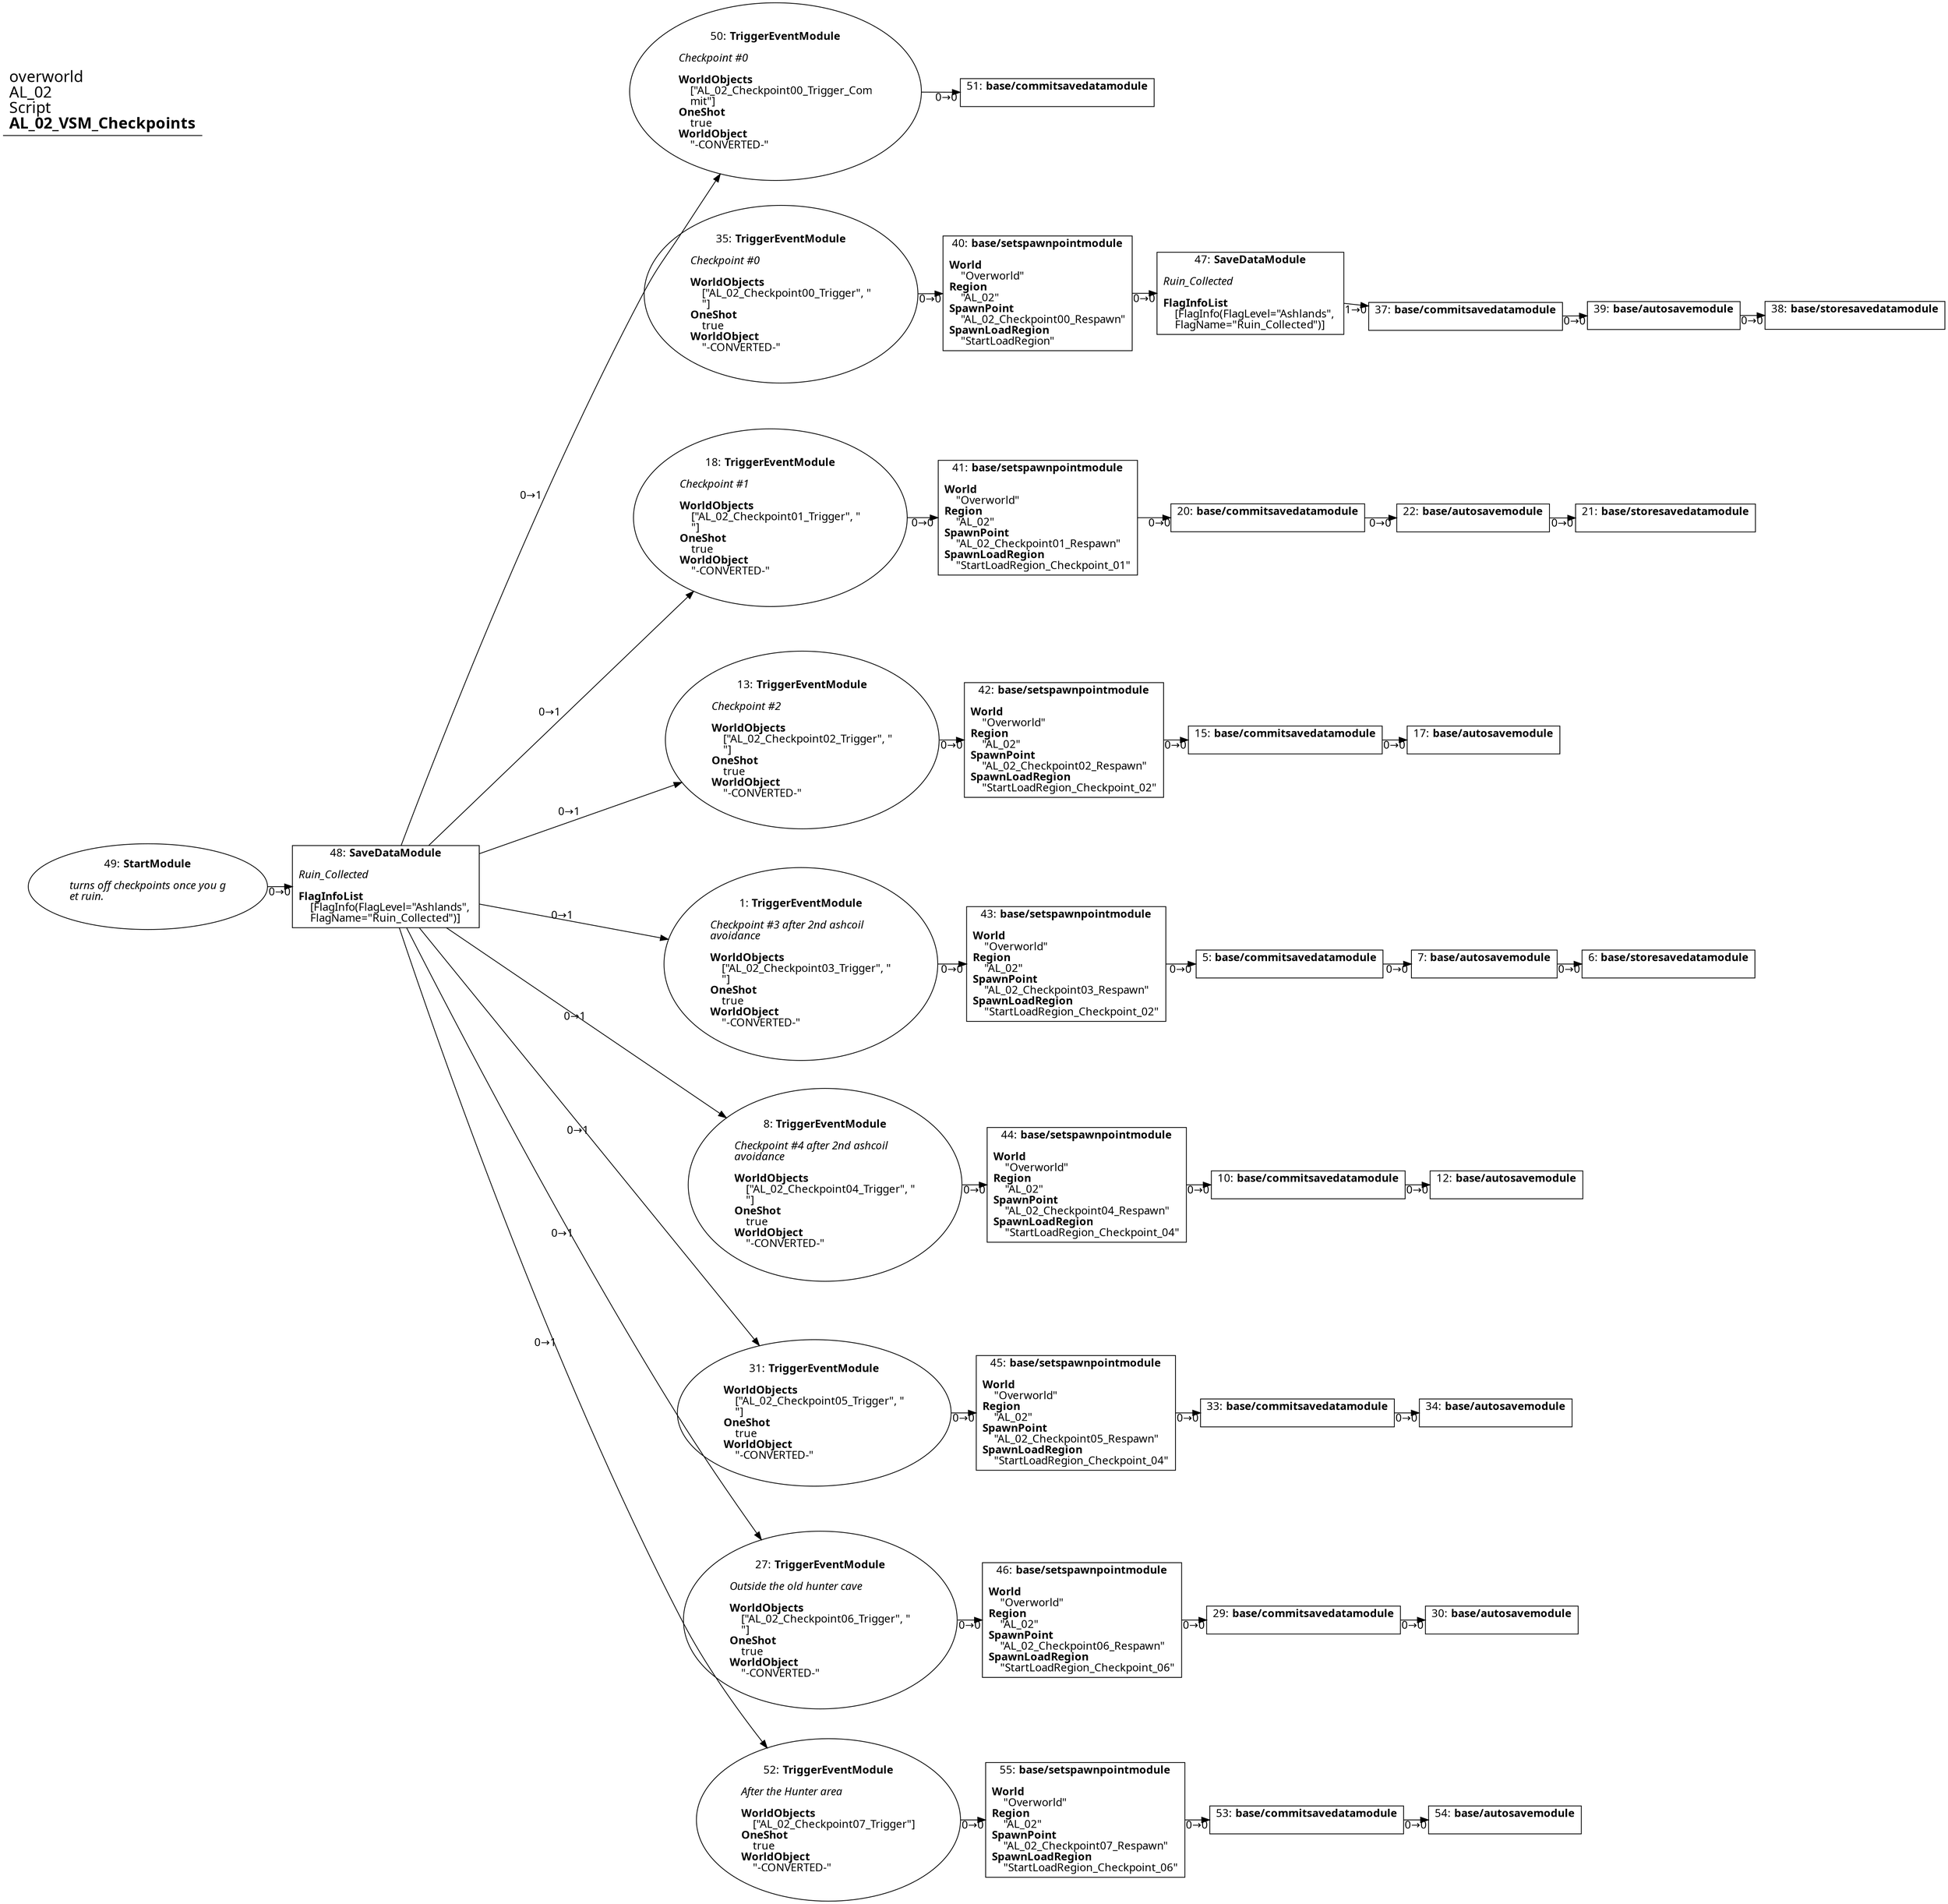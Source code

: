 digraph {
    layout = fdp;
    overlap = prism;
    sep = "+16";
    splines = spline;

    node [ shape = box ];

    graph [ fontname = "Segoe UI" ];
    node [ fontname = "Segoe UI" ];
    edge [ fontname = "Segoe UI" ];

    1 [ label = <1: <b>TriggerEventModule</b><br/><br/><i>Checkpoint #3 after 2nd ashcoil <br align="left"/>avoidance<br align="left"/></i><br align="left"/><b>WorldObjects</b><br align="left"/>    [&quot;AL_02_Checkpoint03_Trigger&quot;, &quot;<br align="left"/>    &quot;]<br align="left"/><b>OneShot</b><br align="left"/>    true<br align="left"/><b>WorldObject</b><br align="left"/>    &quot;-CONVERTED-&quot;<br align="left"/>> ];
    1 [ shape = oval ]
    1 [ pos = "0.13100001,-0.141!" ];
    1 -> 43 [ label = "0→0" ];

    5 [ label = <5: <b>base/commitsavedatamodule</b><br/><br/>> ];
    5 [ pos = "0.61700004,-0.141!" ];
    5 -> 7 [ label = "0→0" ];

    6 [ label = <6: <b>base/storesavedatamodule</b><br/><br/>> ];
    6 [ pos = "1.046,-0.141!" ];

    7 [ label = <7: <b>base/autosavemodule</b><br/><br/>> ];
    7 [ pos = "0.84800005,-0.141!" ];
    7 -> 6 [ label = "0→0" ];

    8 [ label = <8: <b>TriggerEventModule</b><br/><br/><i>Checkpoint #4 after 2nd ashcoil <br align="left"/>avoidance<br align="left"/></i><br align="left"/><b>WorldObjects</b><br align="left"/>    [&quot;AL_02_Checkpoint04_Trigger&quot;, &quot;<br align="left"/>    &quot;]<br align="left"/><b>OneShot</b><br align="left"/>    true<br align="left"/><b>WorldObject</b><br align="left"/>    &quot;-CONVERTED-&quot;<br align="left"/>> ];
    8 [ shape = oval ]
    8 [ pos = "0.13700001,-0.41500002!" ];
    8 -> 44 [ label = "0→0" ];

    10 [ label = <10: <b>base/commitsavedatamodule</b><br/><br/>> ];
    10 [ pos = "0.62600005,-0.41500002!" ];
    10 -> 12 [ label = "0→0" ];

    12 [ label = <12: <b>base/autosavemodule</b><br/><br/>> ];
    12 [ pos = "0.855,-0.41500002!" ];

    13 [ label = <13: <b>TriggerEventModule</b><br/><br/><i>Checkpoint #2<br align="left"/></i><br align="left"/><b>WorldObjects</b><br align="left"/>    [&quot;AL_02_Checkpoint02_Trigger&quot;, &quot;<br align="left"/>    &quot;]<br align="left"/><b>OneShot</b><br align="left"/>    true<br align="left"/><b>WorldObject</b><br align="left"/>    &quot;-CONVERTED-&quot;<br align="left"/>> ];
    13 [ shape = oval ]
    13 [ pos = "0.112,0.13700001!" ];
    13 -> 42 [ label = "0→0" ];

    15 [ label = <15: <b>base/commitsavedatamodule</b><br/><br/>> ];
    15 [ pos = "0.59800005,0.13700001!" ];
    15 -> 17 [ label = "0→0" ];

    17 [ label = <17: <b>base/autosavemodule</b><br/><br/>> ];
    17 [ pos = "0.82900006,0.13700001!" ];

    18 [ label = <18: <b>TriggerEventModule</b><br/><br/><i>Checkpoint #1<br align="left"/></i><br align="left"/><b>WorldObjects</b><br align="left"/>    [&quot;AL_02_Checkpoint01_Trigger&quot;, &quot;<br align="left"/>    &quot;]<br align="left"/><b>OneShot</b><br align="left"/>    true<br align="left"/><b>WorldObject</b><br align="left"/>    &quot;-CONVERTED-&quot;<br align="left"/>> ];
    18 [ shape = oval ]
    18 [ pos = "0.104,0.41300002!" ];
    18 -> 41 [ label = "0→0" ];

    20 [ label = <20: <b>base/commitsavedatamodule</b><br/><br/>> ];
    20 [ pos = "0.59000003,0.41300002!" ];
    20 -> 22 [ label = "0→0" ];

    21 [ label = <21: <b>base/storesavedatamodule</b><br/><br/>> ];
    21 [ pos = "1.019,0.41300002!" ];

    22 [ label = <22: <b>base/autosavemodule</b><br/><br/>> ];
    22 [ pos = "0.82100004,0.41300002!" ];
    22 -> 21 [ label = "0→0" ];

    27 [ label = <27: <b>TriggerEventModule</b><br/><br/><i>Outside the old hunter cave<br align="left"/></i><br align="left"/><b>WorldObjects</b><br align="left"/>    [&quot;AL_02_Checkpoint06_Trigger&quot;, &quot;<br align="left"/>    &quot;]<br align="left"/><b>OneShot</b><br align="left"/>    true<br align="left"/><b>WorldObject</b><br align="left"/>    &quot;-CONVERTED-&quot;<br align="left"/>> ];
    27 [ shape = oval ]
    27 [ pos = "0.133,-0.95500004!" ];
    27 -> 46 [ label = "0→0" ];

    29 [ label = <29: <b>base/commitsavedatamodule</b><br/><br/>> ];
    29 [ pos = "0.619,-0.95500004!" ];
    29 -> 30 [ label = "0→0" ];

    30 [ label = <30: <b>base/autosavemodule</b><br/><br/>> ];
    30 [ pos = "0.851,-0.95500004!" ];

    31 [ label = <31: <b>TriggerEventModule</b><br/><br/><b>WorldObjects</b><br align="left"/>    [&quot;AL_02_Checkpoint05_Trigger&quot;, &quot;<br align="left"/>    &quot;]<br align="left"/><b>OneShot</b><br align="left"/>    true<br align="left"/><b>WorldObject</b><br align="left"/>    &quot;-CONVERTED-&quot;<br align="left"/>> ];
    31 [ shape = oval ]
    31 [ pos = "0.124000005,-0.698!" ];
    31 -> 45 [ label = "0→0" ];

    33 [ label = <33: <b>base/commitsavedatamodule</b><br/><br/>> ];
    33 [ pos = "0.61200005,-0.698!" ];
    33 -> 34 [ label = "0→0" ];

    34 [ label = <34: <b>base/autosavemodule</b><br/><br/>> ];
    34 [ pos = "0.84300005,-0.698!" ];

    35 [ label = <35: <b>TriggerEventModule</b><br/><br/><i>Checkpoint #0<br align="left"/></i><br align="left"/><b>WorldObjects</b><br align="left"/>    [&quot;AL_02_Checkpoint00_Trigger&quot;, &quot;<br align="left"/>    &quot;]<br align="left"/><b>OneShot</b><br align="left"/>    true<br align="left"/><b>WorldObject</b><br align="left"/>    &quot;-CONVERTED-&quot;<br align="left"/>> ];
    35 [ shape = oval ]
    35 [ pos = "0.09900001,0.69200003!" ];
    35 -> 40 [ label = "0→0" ];

    37 [ label = <37: <b>base/commitsavedatamodule</b><br/><br/>> ];
    37 [ pos = "0.791,0.669!" ];
    37 -> 39 [ label = "0→0" ];

    38 [ label = <38: <b>base/storesavedatamodule</b><br/><br/>> ];
    38 [ pos = "1.199,0.669!" ];

    39 [ label = <39: <b>base/autosavemodule</b><br/><br/>> ];
    39 [ pos = "1.0220001,0.669!" ];
    39 -> 38 [ label = "0→0" ];

    40 [ label = <40: <b>base/setspawnpointmodule</b><br/><br/><b>World</b><br align="left"/>    &quot;Overworld&quot;<br align="left"/><b>Region</b><br align="left"/>    &quot;AL_02&quot;<br align="left"/><b>SpawnPoint</b><br align="left"/>    &quot;AL_02_Checkpoint00_Respawn&quot;<br align="left"/><b>SpawnLoadRegion</b><br align="left"/>    &quot;StartLoadRegion&quot;<br align="left"/>> ];
    40 [ pos = "0.367,0.69200003!" ];
    40 -> 47 [ label = "0→0" ];

    41 [ label = <41: <b>base/setspawnpointmodule</b><br/><br/><b>World</b><br align="left"/>    &quot;Overworld&quot;<br align="left"/><b>Region</b><br align="left"/>    &quot;AL_02&quot;<br align="left"/><b>SpawnPoint</b><br align="left"/>    &quot;AL_02_Checkpoint01_Respawn&quot;<br align="left"/><b>SpawnLoadRegion</b><br align="left"/>    &quot;StartLoadRegion_Checkpoint_01&quot;<br align="left"/>> ];
    41 [ pos = "0.36900002,0.41300002!" ];
    41 -> 20 [ label = "0→0" ];

    42 [ label = <42: <b>base/setspawnpointmodule</b><br/><br/><b>World</b><br align="left"/>    &quot;Overworld&quot;<br align="left"/><b>Region</b><br align="left"/>    &quot;AL_02&quot;<br align="left"/><b>SpawnPoint</b><br align="left"/>    &quot;AL_02_Checkpoint02_Respawn&quot;<br align="left"/><b>SpawnLoadRegion</b><br align="left"/>    &quot;StartLoadRegion_Checkpoint_02&quot;<br align="left"/>> ];
    42 [ pos = "0.377,0.13700001!" ];
    42 -> 15 [ label = "0→0" ];

    43 [ label = <43: <b>base/setspawnpointmodule</b><br/><br/><b>World</b><br align="left"/>    &quot;Overworld&quot;<br align="left"/><b>Region</b><br align="left"/>    &quot;AL_02&quot;<br align="left"/><b>SpawnPoint</b><br align="left"/>    &quot;AL_02_Checkpoint03_Respawn&quot;<br align="left"/><b>SpawnLoadRegion</b><br align="left"/>    &quot;StartLoadRegion_Checkpoint_02&quot;<br align="left"/>> ];
    43 [ pos = "0.386,-0.141!" ];
    43 -> 5 [ label = "0→0" ];

    44 [ label = <44: <b>base/setspawnpointmodule</b><br/><br/><b>World</b><br align="left"/>    &quot;Overworld&quot;<br align="left"/><b>Region</b><br align="left"/>    &quot;AL_02&quot;<br align="left"/><b>SpawnPoint</b><br align="left"/>    &quot;AL_02_Checkpoint04_Respawn&quot;<br align="left"/><b>SpawnLoadRegion</b><br align="left"/>    &quot;StartLoadRegion_Checkpoint_04&quot;<br align="left"/>> ];
    44 [ pos = "0.397,-0.41500002!" ];
    44 -> 10 [ label = "0→0" ];

    45 [ label = <45: <b>base/setspawnpointmodule</b><br/><br/><b>World</b><br align="left"/>    &quot;Overworld&quot;<br align="left"/><b>Region</b><br align="left"/>    &quot;AL_02&quot;<br align="left"/><b>SpawnPoint</b><br align="left"/>    &quot;AL_02_Checkpoint05_Respawn&quot;<br align="left"/><b>SpawnLoadRegion</b><br align="left"/>    &quot;StartLoadRegion_Checkpoint_04&quot;<br align="left"/>> ];
    45 [ pos = "0.397,-0.698!" ];
    45 -> 33 [ label = "0→0" ];

    46 [ label = <46: <b>base/setspawnpointmodule</b><br/><br/><b>World</b><br align="left"/>    &quot;Overworld&quot;<br align="left"/><b>Region</b><br align="left"/>    &quot;AL_02&quot;<br align="left"/><b>SpawnPoint</b><br align="left"/>    &quot;AL_02_Checkpoint06_Respawn&quot;<br align="left"/><b>SpawnLoadRegion</b><br align="left"/>    &quot;StartLoadRegion_Checkpoint_06&quot;<br align="left"/>> ];
    46 [ pos = "0.395,-0.95500004!" ];
    46 -> 29 [ label = "0→0" ];

    47 [ label = <47: <b>SaveDataModule</b><br/><br/><i>Ruin_Collected<br align="left"/></i><br align="left"/><b>FlagInfoList</b><br align="left"/>    [FlagInfo(FlagLevel=&quot;Ashlands&quot;, <br align="left"/>    FlagName=&quot;Ruin_Collected&quot;)]<br align="left"/>> ];
    47 [ pos = "0.573,0.69200003!" ];
    47 -> 37 [ label = "1→0" ];

    48 [ label = <48: <b>SaveDataModule</b><br/><br/><i>Ruin_Collected<br align="left"/></i><br align="left"/><b>FlagInfoList</b><br align="left"/>    [FlagInfo(FlagLevel=&quot;Ashlands&quot;, <br align="left"/>    FlagName=&quot;Ruin_Collected&quot;)]<br align="left"/>> ];
    48 [ pos = "-0.49500003,-0.045!" ];
    48 -> 27 [ label = "0→1" ];
    48 -> 31 [ label = "0→1" ];
    48 -> 8 [ label = "0→1" ];
    48 -> 1 [ label = "0→1" ];
    48 -> 13 [ label = "0→1" ];
    48 -> 18 [ label = "0→1" ];
    48 -> 50 [ label = "0→1" ];
    48 -> 52 [ label = "0→1" ];

    49 [ label = <49: <b>StartModule</b><br/><br/><i>turns off checkpoints once you g<br align="left"/>et ruin.<br align="left"/></i><br align="left"/>> ];
    49 [ shape = oval ]
    49 [ pos = "-0.776,-0.045!" ];
    49 -> 48 [ label = "0→0" ];

    50 [ label = <50: <b>TriggerEventModule</b><br/><br/><i>Checkpoint #0<br align="left"/></i><br align="left"/><b>WorldObjects</b><br align="left"/>    [&quot;AL_02_Checkpoint00_Trigger_Com<br align="left"/>    mit&quot;]<br align="left"/><b>OneShot</b><br align="left"/>    true<br align="left"/><b>WorldObject</b><br align="left"/>    &quot;-CONVERTED-&quot;<br align="left"/>> ];
    50 [ shape = oval ]
    50 [ pos = "0.091000006,0.924!" ];
    50 -> 51 [ label = "0→0" ];

    51 [ label = <51: <b>base/commitsavedatamodule</b><br/><br/>> ];
    51 [ pos = "0.347,0.924!" ];

    52 [ label = <52: <b>TriggerEventModule</b><br/><br/><i>After the Hunter area<br align="left"/></i><br align="left"/><b>WorldObjects</b><br align="left"/>    [&quot;AL_02_Checkpoint07_Trigger&quot;]<br align="left"/><b>OneShot</b><br align="left"/>    true<br align="left"/><b>WorldObject</b><br align="left"/>    &quot;-CONVERTED-&quot;<br align="left"/>> ];
    52 [ shape = oval ]
    52 [ pos = "0.136,-1.2030001!" ];
    52 -> 55 [ label = "0→0" ];

    53 [ label = <53: <b>base/commitsavedatamodule</b><br/><br/>> ];
    53 [ pos = "0.62200004,-1.2030001!" ];
    53 -> 54 [ label = "0→0" ];

    54 [ label = <54: <b>base/autosavemodule</b><br/><br/>> ];
    54 [ pos = "0.85400003,-1.2030001!" ];

    55 [ label = <55: <b>base/setspawnpointmodule</b><br/><br/><b>World</b><br align="left"/>    &quot;Overworld&quot;<br align="left"/><b>Region</b><br align="left"/>    &quot;AL_02&quot;<br align="left"/><b>SpawnPoint</b><br align="left"/>    &quot;AL_02_Checkpoint07_Respawn&quot;<br align="left"/><b>SpawnLoadRegion</b><br align="left"/>    &quot;StartLoadRegion_Checkpoint_06&quot;<br align="left"/>> ];
    55 [ pos = "0.39800003,-1.2030001!" ];
    55 -> 53 [ label = "0→0" ];

    title [ pos = "-0.777,0.9250001!" ];
    title [ shape = underline ];
    title [ label = <<font point-size="20">overworld<br align="left"/>AL_02<br align="left"/>Script<br align="left"/><b>AL_02_VSM_Checkpoints</b><br align="left"/></font>> ];
}
